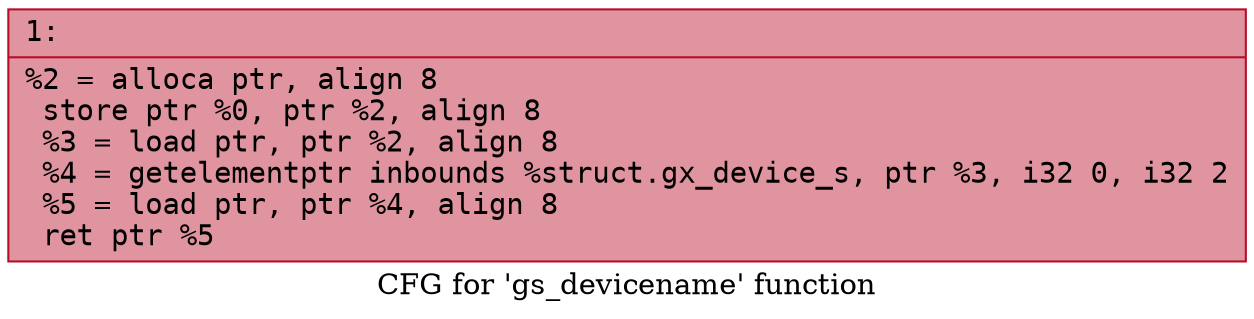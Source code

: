 digraph "CFG for 'gs_devicename' function" {
	label="CFG for 'gs_devicename' function";

	Node0x600001eed680 [shape=record,color="#b70d28ff", style=filled, fillcolor="#b70d2870" fontname="Courier",label="{1:\l|  %2 = alloca ptr, align 8\l  store ptr %0, ptr %2, align 8\l  %3 = load ptr, ptr %2, align 8\l  %4 = getelementptr inbounds %struct.gx_device_s, ptr %3, i32 0, i32 2\l  %5 = load ptr, ptr %4, align 8\l  ret ptr %5\l}"];
}
